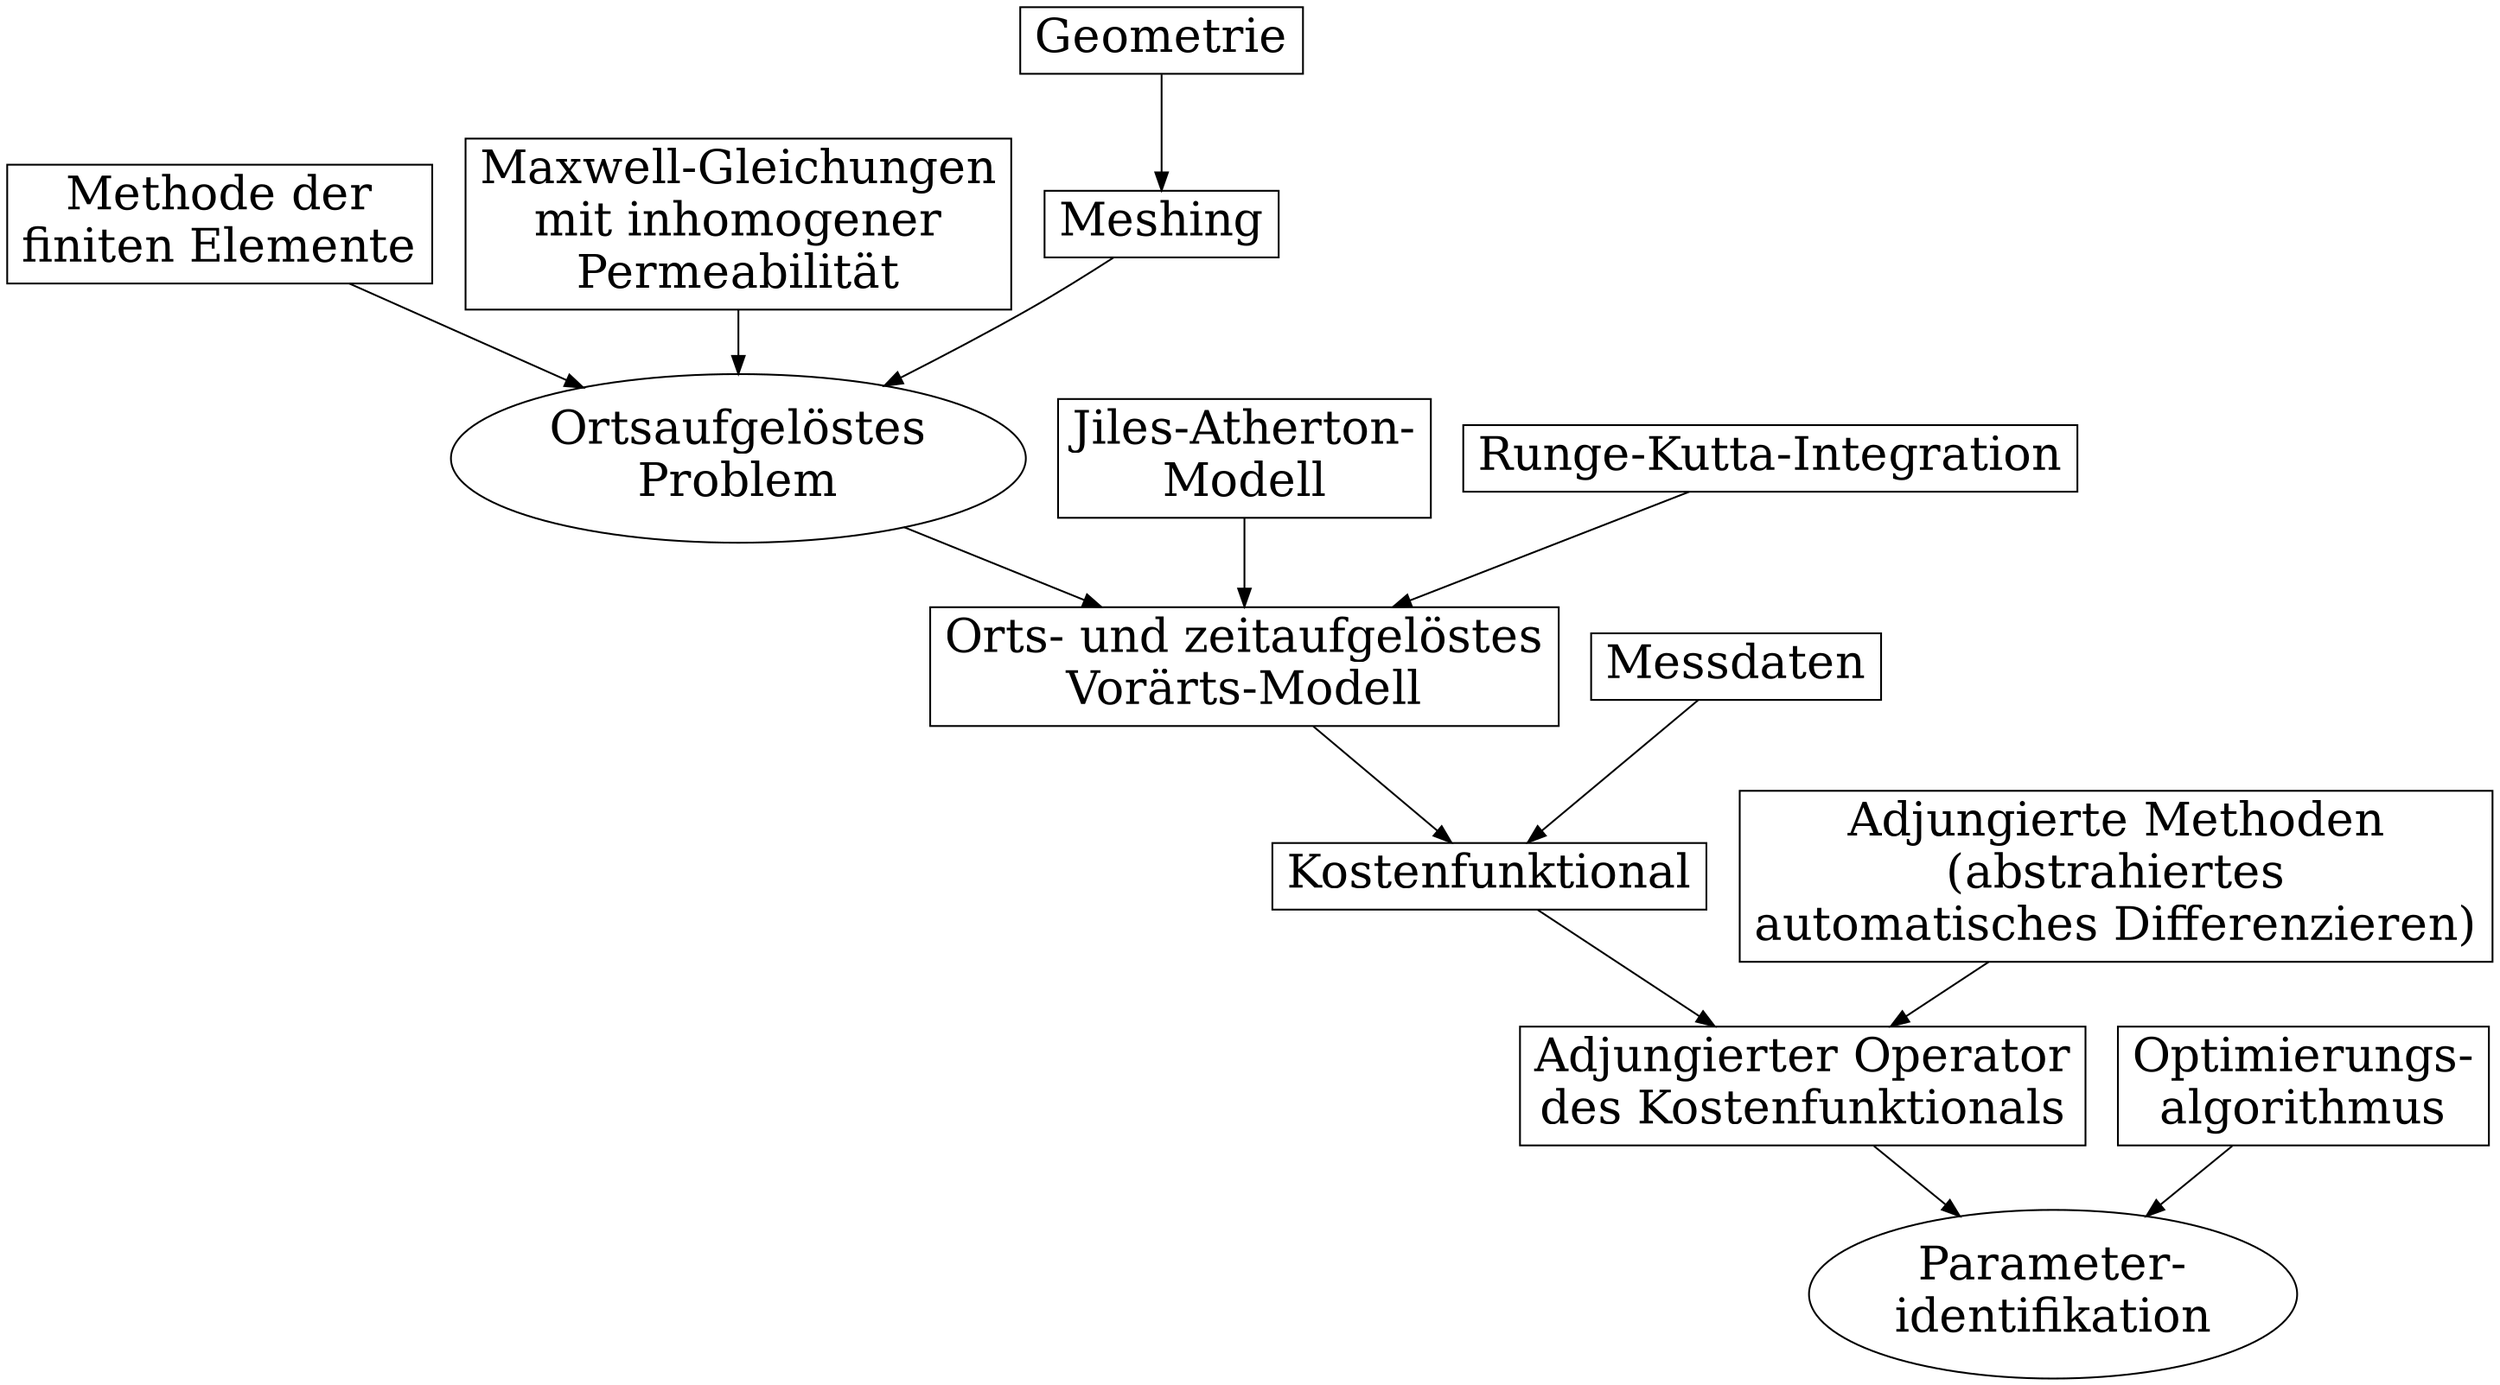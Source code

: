 digraph vorgehen_ort {
	graph [rankdir=TD];
	node [shape=box, fontsize=26];
	
	fem [label="Methode der\nfiniten Elemente"];
	maxwell [label="Maxwell-Gleichungen\nmit inhomogener\nPermeabilität"];
	geometry [label="Geometrie"];
	meshing [label="Meshing"];
	problem [shape=ellipse, label="Ortsaufgelöstes\nProblem"];
	ja [label="Jiles-Atherton-\nModell"];
	rk [label="Runge-Kutta-Integration"];
	ort_zeit [label="Orts- und zeitaufgelöstes\nVorärts-Modell"];
	data [label="Messdaten"];
	cost [label="Kostenfunktional"];
	adjoint_methods [label="Adjungierte Methoden\n(abstrahiertes\nautomatisches Differenzieren)"];
	adjoint [label="Adjungierter Operator\ndes Kostenfunktionals"];
	opt [label="Optimierungs-\nalgorithmus"];
	identification [shape=ellipse, label="Parameter-\nidentifikation"];
	
	fem -> problem;
	maxwell -> problem;
	geometry -> meshing;
	meshing -> problem;
	problem -> ort_zeit;
	ja -> ort_zeit;
	rk -> ort_zeit;
	ort_zeit -> cost;
	data -> cost;
	adjoint_methods -> adjoint;
	cost -> adjoint;
	adjoint -> identification;
	opt -> identification;
}
